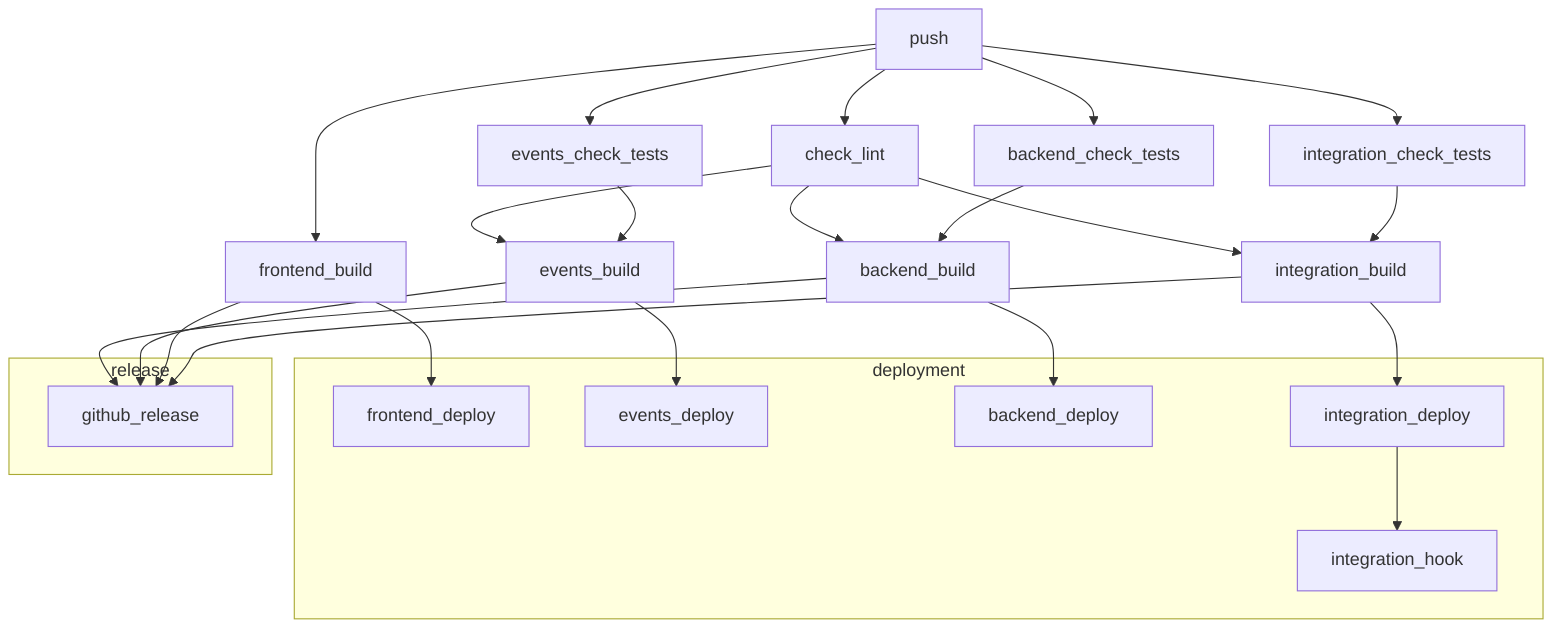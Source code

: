 graph TD

push --> check_lint
push --> backend_check_tests
push --> events_check_tests
push --> frontend_build
push --> integration_check_tests
check_lint --> events_build
events_check_tests --> events_build
check_lint --> backend_build
backend_check_tests --> backend_build
check_lint --> integration_build
integration_check_tests --> integration_build

frontend_build --> frontend_deploy
events_build --> events_deploy
backend_build --> backend_deploy
integration_build --> integration_deploy

subgraph deployment
  events_deploy
  frontend_deploy
  backend_deploy
  integration_deploy
  integration_deploy --> integration_hook
end


backend_build --> github_release
events_build --> github_release
frontend_build --> github_release
integration_build --> github_release

subgraph release
  github_release
end